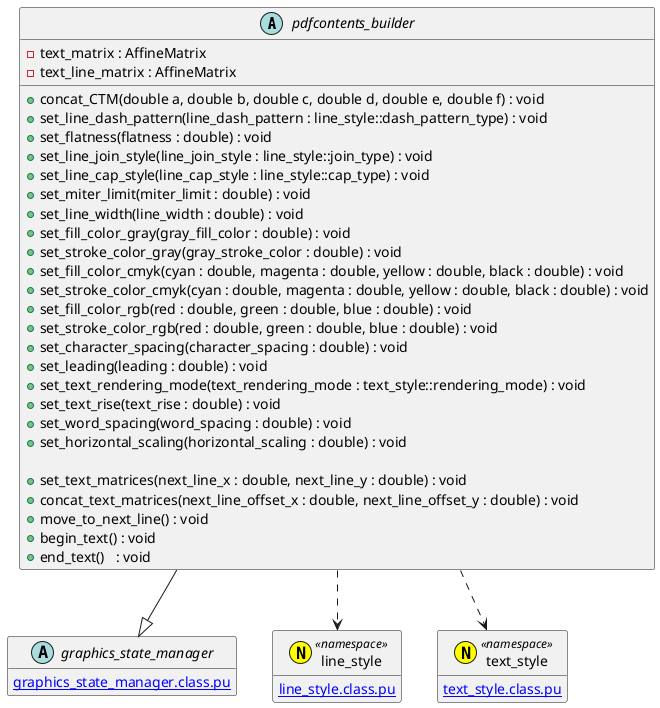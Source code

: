 @startuml pdfcontents_builder
hide empty members
abstract pdfcontents_builder {
	+concat_CTM(double a, double b, double c, double d, double e, double f) : void
	+set_line_dash_pattern(line_dash_pattern : line_style::dash_pattern_type) : void
	+set_flatness(flatness : double) : void
	+set_line_join_style(line_join_style : line_style::join_type) : void
	+set_line_cap_style(line_cap_style : line_style::cap_type) : void
	+set_miter_limit(miter_limit : double) : void
	+set_line_width(line_width : double) : void
	+set_fill_color_gray(gray_fill_color : double) : void
	+set_stroke_color_gray(gray_stroke_color : double) : void
	+set_fill_color_cmyk(cyan : double, magenta : double, yellow : double, black : double) : void
	+set_stroke_color_cmyk(cyan : double, magenta : double, yellow : double, black : double) : void
	+set_fill_color_rgb(red : double, green : double, blue : double) : void
	+set_stroke_color_rgb(red : double, green : double, blue : double) : void
	+set_character_spacing(character_spacing : double) : void
	+set_leading(leading : double) : void
	+set_text_rendering_mode(text_rendering_mode : text_style::rendering_mode) : void
	+set_text_rise(text_rise : double) : void
	+set_word_spacing(word_spacing : double) : void
	+set_horizontal_scaling(horizontal_scaling : double) : void

	+set_text_matrices(next_line_x : double, next_line_y : double) : void
	+concat_text_matrices(next_line_offset_x : double, next_line_offset_y : double) : void
	+move_to_next_line() : void
	+begin_text() : void
	+end_text()   : void

	' These matrices are ambiguously represented in PDF 1.0, but are clearly defined in PDF 1.7.
	-text_matrix : AffineMatrix
	-text_line_matrix : AffineMatrix
}
pdfcontents_builder --|> graphics_state_manager
pdfcontents_builder ..> line_style
pdfcontents_builder ..> text_style

annotation line_style <<(N, yellow) namespace>> {
	[[line_style.class.pu]]
}
annotation text_style <<(N, yellow) namespace>> {
	[[text_style.class.pu]]
}
abstract graphics_state_manager {
	[[graphics_state_manager.class.pu]]
}
@enduml
